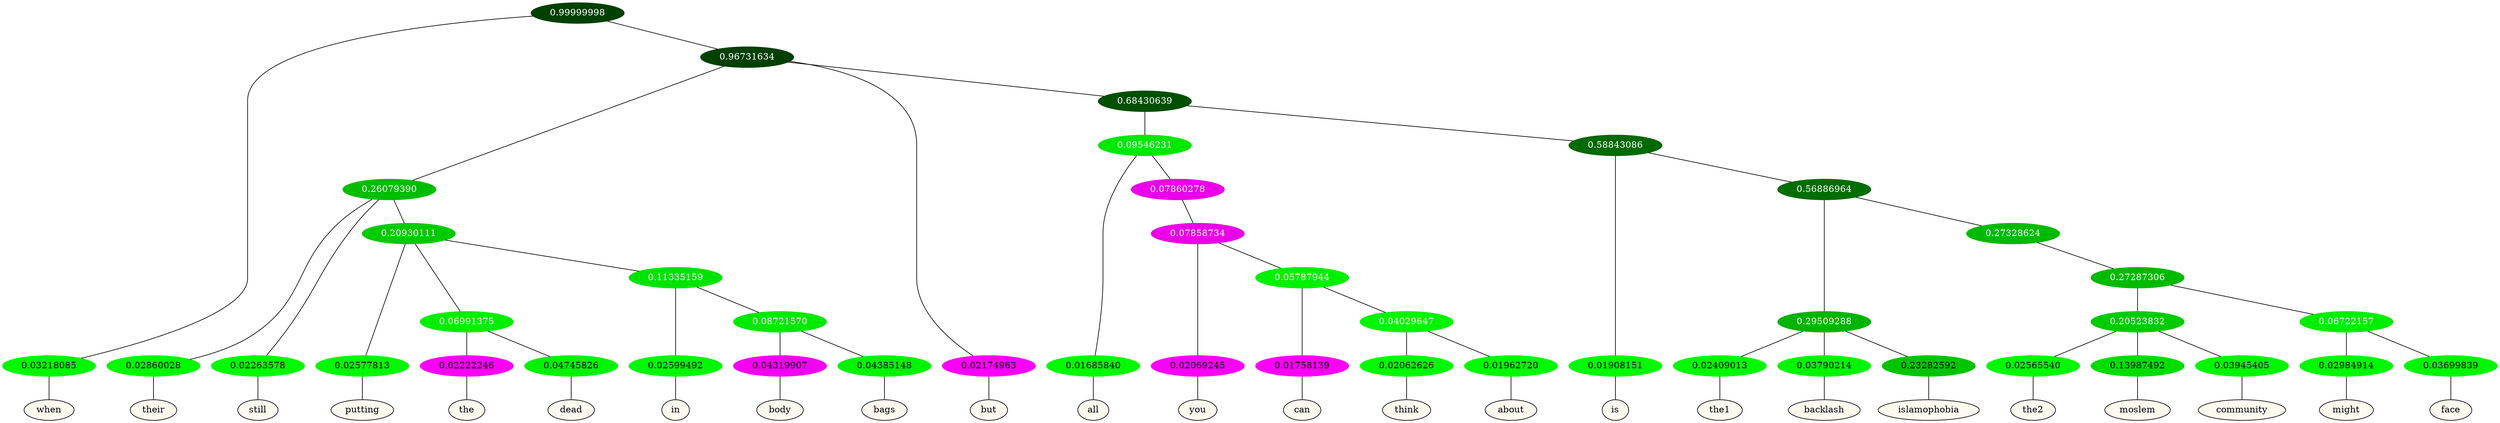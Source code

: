 graph {
	node [format=png height=0.15 nodesep=0.001 ordering=out overlap=prism overlap_scaling=0.01 ranksep=0.001 ratio=0.2 style=filled width=0.15]
	{
		rank=same
		a_w_1 [label=when color=black fillcolor=floralwhite style="filled,solid"]
		a_w_6 [label=their color=black fillcolor=floralwhite style="filled,solid"]
		a_w_7 [label=still color=black fillcolor=floralwhite style="filled,solid"]
		a_w_11 [label=putting color=black fillcolor=floralwhite style="filled,solid"]
		a_w_18 [label=the color=black fillcolor=floralwhite style="filled,solid"]
		a_w_19 [label=dead color=black fillcolor=floralwhite style="filled,solid"]
		a_w_20 [label=in color=black fillcolor=floralwhite style="filled,solid"]
		a_w_25 [label=body color=black fillcolor=floralwhite style="filled,solid"]
		a_w_26 [label=bags color=black fillcolor=floralwhite style="filled,solid"]
		a_w_4 [label=but color=black fillcolor=floralwhite style="filled,solid"]
		a_w_14 [label=all color=black fillcolor=floralwhite style="filled,solid"]
		a_w_27 [label=you color=black fillcolor=floralwhite style="filled,solid"]
		a_w_33 [label=can color=black fillcolor=floralwhite style="filled,solid"]
		a_w_37 [label=think color=black fillcolor=floralwhite style="filled,solid"]
		a_w_38 [label=about color=black fillcolor=floralwhite style="filled,solid"]
		a_w_16 [label=is color=black fillcolor=floralwhite style="filled,solid"]
		a_w_29 [label=the1 color=black fillcolor=floralwhite style="filled,solid"]
		a_w_30 [label=backlash color=black fillcolor=floralwhite style="filled,solid"]
		a_w_31 [label=islamophobia color=black fillcolor=floralwhite style="filled,solid"]
		a_w_39 [label=the2 color=black fillcolor=floralwhite style="filled,solid"]
		a_w_40 [label=moslem color=black fillcolor=floralwhite style="filled,solid"]
		a_w_41 [label=community color=black fillcolor=floralwhite style="filled,solid"]
		a_w_42 [label=might color=black fillcolor=floralwhite style="filled,solid"]
		a_w_43 [label=face color=black fillcolor=floralwhite style="filled,solid"]
	}
	a_n_1 -- a_w_1
	a_n_6 -- a_w_6
	a_n_7 -- a_w_7
	a_n_11 -- a_w_11
	a_n_18 -- a_w_18
	a_n_19 -- a_w_19
	a_n_20 -- a_w_20
	a_n_25 -- a_w_25
	a_n_26 -- a_w_26
	a_n_4 -- a_w_4
	a_n_14 -- a_w_14
	a_n_27 -- a_w_27
	a_n_33 -- a_w_33
	a_n_37 -- a_w_37
	a_n_38 -- a_w_38
	a_n_16 -- a_w_16
	a_n_29 -- a_w_29
	a_n_30 -- a_w_30
	a_n_31 -- a_w_31
	a_n_39 -- a_w_39
	a_n_40 -- a_w_40
	a_n_41 -- a_w_41
	a_n_42 -- a_w_42
	a_n_43 -- a_w_43
	{
		rank=same
		a_n_1 [label=0.03218085 color="0.334 1.000 0.968" fontcolor=black]
		a_n_6 [label=0.02860028 color="0.334 1.000 0.971" fontcolor=black]
		a_n_7 [label=0.02263578 color="0.334 1.000 0.977" fontcolor=black]
		a_n_11 [label=0.02577813 color="0.334 1.000 0.974" fontcolor=black]
		a_n_18 [label=0.02222246 color="0.835 1.000 0.978" fontcolor=black]
		a_n_19 [label=0.04745826 color="0.334 1.000 0.953" fontcolor=black]
		a_n_20 [label=0.02599492 color="0.334 1.000 0.974" fontcolor=black]
		a_n_25 [label=0.04319907 color="0.835 1.000 0.957" fontcolor=black]
		a_n_26 [label=0.04385148 color="0.334 1.000 0.956" fontcolor=black]
		a_n_4 [label=0.02174963 color="0.835 1.000 0.978" fontcolor=black]
		a_n_14 [label=0.01685840 color="0.334 1.000 0.983" fontcolor=black]
		a_n_27 [label=0.02069245 color="0.835 1.000 0.979" fontcolor=black]
		a_n_33 [label=0.01758139 color="0.835 1.000 0.982" fontcolor=black]
		a_n_37 [label=0.02062626 color="0.334 1.000 0.979" fontcolor=black]
		a_n_38 [label=0.01962720 color="0.334 1.000 0.980" fontcolor=black]
		a_n_16 [label=0.01908151 color="0.334 1.000 0.981" fontcolor=black]
		a_n_29 [label=0.02409013 color="0.334 1.000 0.976" fontcolor=black]
		a_n_30 [label=0.03790214 color="0.334 1.000 0.962" fontcolor=black]
		a_n_31 [label=0.23282592 color="0.334 1.000 0.767" fontcolor=black]
		a_n_39 [label=0.02565540 color="0.334 1.000 0.974" fontcolor=black]
		a_n_40 [label=0.13987492 color="0.334 1.000 0.860" fontcolor=black]
		a_n_41 [label=0.03945405 color="0.334 1.000 0.961" fontcolor=black]
		a_n_42 [label=0.02984914 color="0.334 1.000 0.970" fontcolor=black]
		a_n_43 [label=0.03699839 color="0.334 1.000 0.963" fontcolor=black]
	}
	a_n_0 [label=0.99999998 color="0.334 1.000 0.250" fontcolor=grey99]
	a_n_0 -- a_n_1
	a_n_2 [label=0.96731634 color="0.334 1.000 0.250" fontcolor=grey99]
	a_n_0 -- a_n_2
	a_n_3 [label=0.26079390 color="0.334 1.000 0.739" fontcolor=grey99]
	a_n_2 -- a_n_3
	a_n_2 -- a_n_4
	a_n_5 [label=0.68430639 color="0.334 1.000 0.316" fontcolor=grey99]
	a_n_2 -- a_n_5
	a_n_3 -- a_n_6
	a_n_3 -- a_n_7
	a_n_8 [label=0.20930111 color="0.334 1.000 0.791" fontcolor=grey99]
	a_n_3 -- a_n_8
	a_n_9 [label=0.09546231 color="0.334 1.000 0.905" fontcolor=grey99]
	a_n_5 -- a_n_9
	a_n_10 [label=0.58843086 color="0.334 1.000 0.412" fontcolor=grey99]
	a_n_5 -- a_n_10
	a_n_8 -- a_n_11
	a_n_12 [label=0.06991375 color="0.334 1.000 0.930" fontcolor=grey99]
	a_n_8 -- a_n_12
	a_n_13 [label=0.11335159 color="0.334 1.000 0.887" fontcolor=grey99]
	a_n_8 -- a_n_13
	a_n_9 -- a_n_14
	a_n_15 [label=0.07860278 color="0.835 1.000 0.921" fontcolor=grey99]
	a_n_9 -- a_n_15
	a_n_10 -- a_n_16
	a_n_17 [label=0.56886964 color="0.334 1.000 0.431" fontcolor=grey99]
	a_n_10 -- a_n_17
	a_n_12 -- a_n_18
	a_n_12 -- a_n_19
	a_n_13 -- a_n_20
	a_n_21 [label=0.08721570 color="0.334 1.000 0.913" fontcolor=grey99]
	a_n_13 -- a_n_21
	a_n_22 [label=0.07858734 color="0.835 1.000 0.921" fontcolor=grey99]
	a_n_15 -- a_n_22
	a_n_23 [label=0.29509288 color="0.334 1.000 0.705" fontcolor=grey99]
	a_n_17 -- a_n_23
	a_n_24 [label=0.27328624 color="0.334 1.000 0.727" fontcolor=grey99]
	a_n_17 -- a_n_24
	a_n_21 -- a_n_25
	a_n_21 -- a_n_26
	a_n_22 -- a_n_27
	a_n_28 [label=0.05787944 color="0.334 1.000 0.942" fontcolor=grey99]
	a_n_22 -- a_n_28
	a_n_23 -- a_n_29
	a_n_23 -- a_n_30
	a_n_23 -- a_n_31
	a_n_32 [label=0.27287306 color="0.334 1.000 0.727" fontcolor=grey99]
	a_n_24 -- a_n_32
	a_n_28 -- a_n_33
	a_n_34 [label=0.04029647 color="0.334 1.000 0.960" fontcolor=grey99]
	a_n_28 -- a_n_34
	a_n_35 [label=0.20523832 color="0.334 1.000 0.795" fontcolor=grey99]
	a_n_32 -- a_n_35
	a_n_36 [label=0.06722157 color="0.334 1.000 0.933" fontcolor=grey99]
	a_n_32 -- a_n_36
	a_n_34 -- a_n_37
	a_n_34 -- a_n_38
	a_n_35 -- a_n_39
	a_n_35 -- a_n_40
	a_n_35 -- a_n_41
	a_n_36 -- a_n_42
	a_n_36 -- a_n_43
}
